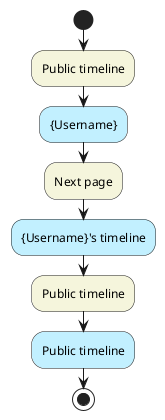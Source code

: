 @startuml
start
#beige:Public timeline;
#APPLICATION:{Username};
#beige:Next page;
#APPLICATION:{Username}'s timeline;
#beige:Public timeline;
#APPLICATION:Public timeline;
stop
@enduml
